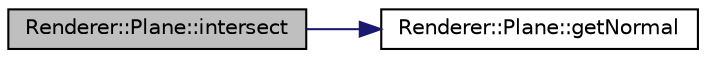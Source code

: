 digraph "Renderer::Plane::intersect"
{
  edge [fontname="Helvetica",fontsize="10",labelfontname="Helvetica",labelfontsize="10"];
  node [fontname="Helvetica",fontsize="10",shape=record];
  rankdir="LR";
  Node1 [label="Renderer::Plane::intersect",height=0.2,width=0.4,color="black", fillcolor="grey75", style="filled", fontcolor="black"];
  Node1 -> Node2 [color="midnightblue",fontsize="10",style="solid",fontname="Helvetica"];
  Node2 [label="Renderer::Plane::getNormal",height=0.2,width=0.4,color="black", fillcolor="white", style="filled",URL="$class_renderer_1_1_plane.html#a134fb1ab85f0c9537edde96220edb014",tooltip="getNormal calculates the surface normal a certain point "];
}
